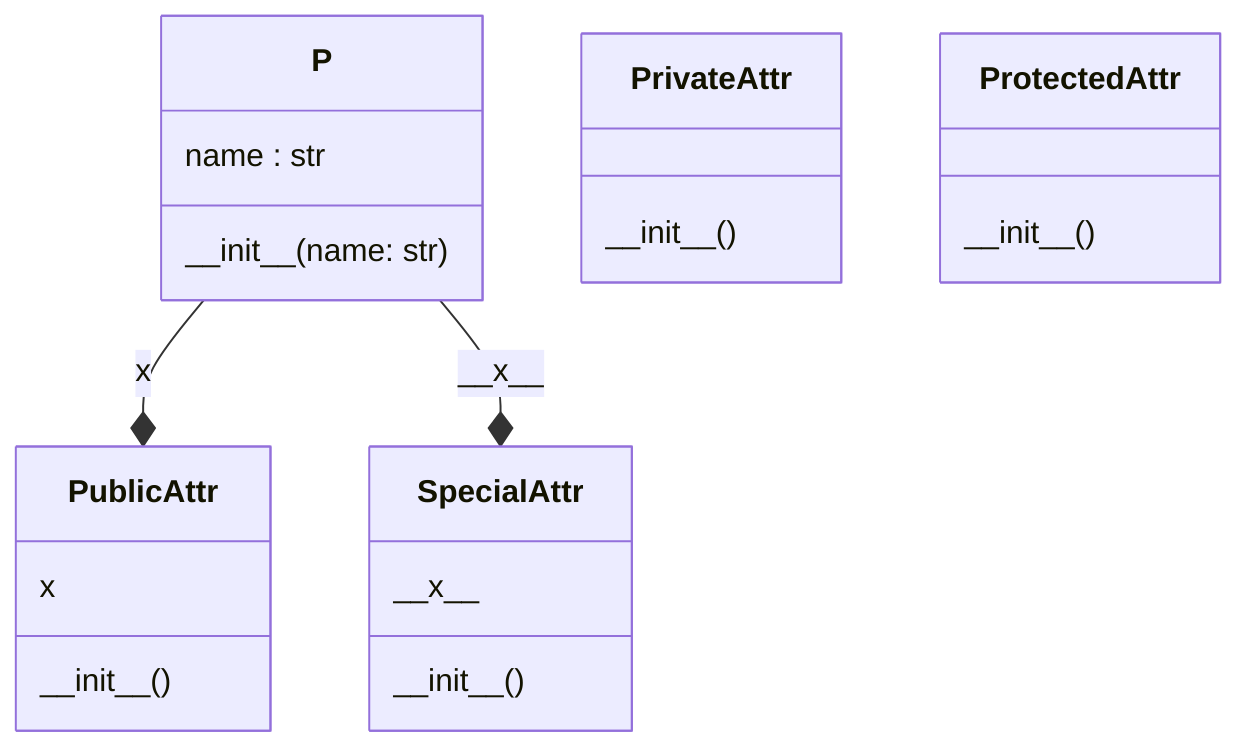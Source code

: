 classDiagram
  class P {
    name : str
    \_\_init\_\_(name: str)
  }
  class PrivateAttr {
    \_\_init\_\_()
  }
  class ProtectedAttr {
    \_\_init\_\_()
  }
  class PublicAttr {
    x
    \_\_init\_\_()
  }
  class SpecialAttr {
    \_\_x\_\_
    \_\_init\_\_()
  }
  P --* PublicAttr : x
  P --* SpecialAttr : \_\_x\_\_